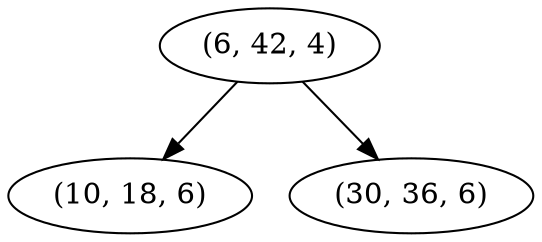 digraph tree {
    "(6, 42, 4)";
    "(10, 18, 6)";
    "(30, 36, 6)";
    "(6, 42, 4)" -> "(10, 18, 6)";
    "(6, 42, 4)" -> "(30, 36, 6)";
}
